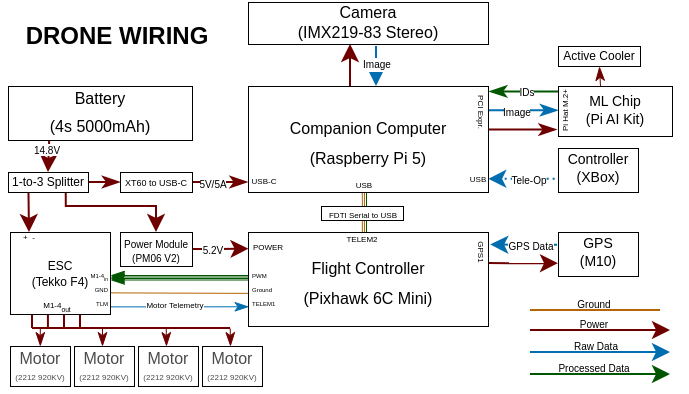 <mxfile version="26.2.14">
  <diagram name="Page-1" id="ytG4AgFj-T4alwaOmcg6">
    <mxGraphModel dx="396" dy="224" grid="1" gridSize="10" guides="1" tooltips="1" connect="1" arrows="1" fold="1" page="1" pageScale="1" pageWidth="850" pageHeight="1100" math="0" shadow="0">
      <root>
        <mxCell id="0" />
        <mxCell id="1" parent="0" />
        <mxCell id="LkSzuJOrmETPH6H_C5o8-8" value="" style="endArrow=none;html=1;rounded=0;exitX=0.365;exitY=2.08;exitDx=0;exitDy=0;entryX=0.328;entryY=-0.003;entryDx=0;entryDy=0;entryPerimeter=0;fillColor=#fad7ac;strokeColor=#b46504;strokeWidth=0.5;exitPerimeter=0;" edge="1" parent="1">
          <mxGeometry width="50" height="50" relative="1" as="geometry">
            <mxPoint x="400.9" y="383.16" as="sourcePoint" />
            <mxPoint x="400.948" y="389.979" as="targetPoint" />
          </mxGeometry>
        </mxCell>
        <mxCell id="LkSzuJOrmETPH6H_C5o8-10" value="" style="endArrow=none;html=1;rounded=0;exitX=0.365;exitY=2.08;exitDx=0;exitDy=0;entryX=0.328;entryY=-0.003;entryDx=0;entryDy=0;entryPerimeter=0;fillColor=#fad7ac;strokeColor=light-dark(#b46504, #0491b4);strokeWidth=0.5;exitPerimeter=0;" edge="1" parent="1">
          <mxGeometry width="50" height="50" relative="1" as="geometry">
            <mxPoint x="401.98" y="383" as="sourcePoint" />
            <mxPoint x="401.98" y="390" as="targetPoint" />
          </mxGeometry>
        </mxCell>
        <mxCell id="LkSzuJOrmETPH6H_C5o8-11" value="" style="endArrow=none;html=1;rounded=0;exitX=0.365;exitY=2.08;exitDx=0;exitDy=0;entryX=0.328;entryY=-0.003;entryDx=0;entryDy=0;entryPerimeter=0;fillColor=#008a00;strokeColor=#005700;strokeWidth=0.5;exitPerimeter=0;" edge="1" parent="1">
          <mxGeometry width="50" height="50" relative="1" as="geometry">
            <mxPoint x="403" y="383" as="sourcePoint" />
            <mxPoint x="403" y="390" as="targetPoint" />
          </mxGeometry>
        </mxCell>
        <mxCell id="LkSzuJOrmETPH6H_C5o8-12" value="" style="endArrow=none;html=1;rounded=0;exitX=0.365;exitY=2.08;exitDx=0;exitDy=0;entryX=0.328;entryY=-0.003;entryDx=0;entryDy=0;entryPerimeter=0;fillColor=#fad7ac;strokeColor=#b46504;strokeWidth=0.5;exitPerimeter=0;" edge="1" parent="1">
          <mxGeometry width="50" height="50" relative="1" as="geometry">
            <mxPoint x="400.9" y="397.16" as="sourcePoint" />
            <mxPoint x="400.948" y="403.979" as="targetPoint" />
          </mxGeometry>
        </mxCell>
        <mxCell id="LkSzuJOrmETPH6H_C5o8-13" value="" style="endArrow=none;html=1;rounded=0;exitX=0.365;exitY=2.08;exitDx=0;exitDy=0;entryX=0.328;entryY=-0.003;entryDx=0;entryDy=0;entryPerimeter=0;fillColor=#fad7ac;strokeColor=light-dark(#b46504, #0491b4);strokeWidth=0.5;exitPerimeter=0;" edge="1" parent="1">
          <mxGeometry width="50" height="50" relative="1" as="geometry">
            <mxPoint x="401.98" y="397" as="sourcePoint" />
            <mxPoint x="401.98" y="404" as="targetPoint" />
          </mxGeometry>
        </mxCell>
        <mxCell id="LkSzuJOrmETPH6H_C5o8-14" value="" style="endArrow=none;html=1;rounded=0;exitX=0.365;exitY=2.08;exitDx=0;exitDy=0;entryX=0.328;entryY=-0.003;entryDx=0;entryDy=0;entryPerimeter=0;fillColor=#008a00;strokeColor=#005700;strokeWidth=0.5;exitPerimeter=0;" edge="1" parent="1">
          <mxGeometry width="50" height="50" relative="1" as="geometry">
            <mxPoint x="403" y="397" as="sourcePoint" />
            <mxPoint x="403" y="404" as="targetPoint" />
          </mxGeometry>
        </mxCell>
        <mxCell id="LkSzuJOrmETPH6H_C5o8-1" style="edgeStyle=orthogonalEdgeStyle;rounded=0;orthogonalLoop=1;jettySize=auto;html=1;fillColor=#a20025;strokeColor=light-dark(#6F0000, #ff0000);entryX=0.5;entryY=1;entryDx=0;entryDy=0;endArrow=classicThin;endFill=1;strokeWidth=0.5;" edge="1" parent="1" target="BWbdEm4UrA8oamrmkrrZ-41">
          <mxGeometry relative="1" as="geometry">
            <mxPoint x="520" y="330" as="sourcePoint" />
            <mxPoint x="508" y="362" as="targetPoint" />
            <Array as="points" />
          </mxGeometry>
        </mxCell>
        <mxCell id="bMvYO2MA1TzW89IXiLI0-2" value="" style="endArrow=none;html=1;rounded=0;entryX=0.185;entryY=0.999;entryDx=0;entryDy=0;entryPerimeter=0;exitX=0.275;exitY=1.065;exitDx=0;exitDy=0;exitPerimeter=0;fillColor=#fad7ac;strokeColor=#b46504;" parent="1" edge="1" source="JxfRfJocXZYldZ37d1hh-66">
          <mxGeometry width="50" height="50" relative="1" as="geometry">
            <mxPoint x="388.32" y="402.906" as="sourcePoint" />
            <mxPoint x="388.32" y="382.947" as="targetPoint" />
          </mxGeometry>
        </mxCell>
        <mxCell id="BWbdEm4UrA8oamrmkrrZ-38" value="" style="endArrow=classicThin;html=1;rounded=0;endFill=1;strokeWidth=0.5;fillColor=#008a00;strokeColor=#005700;entryX=1.002;entryY=0.56;entryDx=0;entryDy=0;entryPerimeter=0;exitX=0.639;exitY=0.241;exitDx=0;exitDy=0;exitPerimeter=0;" parent="1" edge="1">
          <mxGeometry width="50" height="50" relative="1" as="geometry">
            <mxPoint x="344" y="426.75" as="sourcePoint" />
            <mxPoint x="275" y="426.75" as="targetPoint" />
          </mxGeometry>
        </mxCell>
        <mxCell id="BWbdEm4UrA8oamrmkrrZ-39" value="" style="endArrow=classicThin;html=1;rounded=0;endFill=1;strokeWidth=0.5;fillColor=#008a00;strokeColor=#005700;entryX=1.002;entryY=0.56;entryDx=0;entryDy=0;entryPerimeter=0;exitX=0.639;exitY=0.241;exitDx=0;exitDy=0;exitPerimeter=0;" parent="1" edge="1">
          <mxGeometry width="50" height="50" relative="1" as="geometry">
            <mxPoint x="344" y="425.25" as="sourcePoint" />
            <mxPoint x="275" y="425.25" as="targetPoint" />
          </mxGeometry>
        </mxCell>
        <mxCell id="BWbdEm4UrA8oamrmkrrZ-40" value="" style="endArrow=classicThin;html=1;rounded=0;endFill=1;strokeWidth=0.5;fillColor=#008a00;strokeColor=#005700;entryX=1.002;entryY=0.56;entryDx=0;entryDy=0;entryPerimeter=0;exitX=0.639;exitY=0.241;exitDx=0;exitDy=0;exitPerimeter=0;" parent="1" edge="1">
          <mxGeometry width="50" height="50" relative="1" as="geometry">
            <mxPoint x="344" y="426" as="sourcePoint" />
            <mxPoint x="275" y="426" as="targetPoint" />
          </mxGeometry>
        </mxCell>
        <mxCell id="BWbdEm4UrA8oamrmkrrZ-33" style="edgeStyle=orthogonalEdgeStyle;rounded=0;orthogonalLoop=1;jettySize=auto;html=1;exitX=0.981;exitY=0.799;exitDx=0;exitDy=0;entryX=0.002;entryY=0.79;entryDx=0;entryDy=0;entryPerimeter=0;endArrow=classicThin;endFill=1;strokeWidth=0.5;fillColor=#1ba1e2;strokeColor=#006EAF;fontSize=5;exitPerimeter=0;" parent="1" source="BWbdEm4UrA8oamrmkrrZ-36" target="oa4Kjj4fSGmlapfvCtzm-1" edge="1">
          <mxGeometry relative="1" as="geometry">
            <mxPoint x="275.65" y="439.941" as="sourcePoint" />
            <mxPoint x="314.54" y="448.213" as="targetPoint" />
          </mxGeometry>
        </mxCell>
        <mxCell id="BWbdEm4UrA8oamrmkrrZ-35" value="Motor Telemetry" style="edgeLabel;html=1;align=center;verticalAlign=middle;resizable=0;points=[];fontSize=4;" parent="BWbdEm4UrA8oamrmkrrZ-33" vertex="1" connectable="0">
          <mxGeometry x="0.066" y="1" relative="1" as="geometry">
            <mxPoint x="-5" y="1" as="offset" />
          </mxGeometry>
        </mxCell>
        <mxCell id="BWbdEm4UrA8oamrmkrrZ-17" value="" style="endArrow=classicThin;html=1;rounded=0;fillColor=#a20025;strokeColor=light-dark(#6F0000, #ff0000);endFill=1;strokeWidth=0.5;fontStyle=0" parent="1" edge="1">
          <mxGeometry width="50" height="50" relative="1" as="geometry">
            <mxPoint x="239.9" y="451" as="sourcePoint" />
            <mxPoint x="239.9" y="460" as="targetPoint" />
          </mxGeometry>
        </mxCell>
        <mxCell id="BWbdEm4UrA8oamrmkrrZ-14" value="" style="endArrow=classicThin;html=1;rounded=0;endFill=1;strokeWidth=0.5;fillColor=#008a00;strokeColor=#005700;entryX=1.002;entryY=0.56;entryDx=0;entryDy=0;entryPerimeter=0;exitX=0.639;exitY=0.241;exitDx=0;exitDy=0;exitPerimeter=0;" parent="1" edge="1">
          <mxGeometry width="50" height="50" relative="1" as="geometry">
            <mxPoint x="344" y="424.5" as="sourcePoint" />
            <mxPoint x="275" y="424.5" as="targetPoint" />
          </mxGeometry>
        </mxCell>
        <mxCell id="JxfRfJocXZYldZ37d1hh-59" style="edgeStyle=orthogonalEdgeStyle;rounded=0;orthogonalLoop=1;jettySize=auto;html=1;exitX=0.643;exitY=1.045;exitDx=0;exitDy=0;entryX=0.5;entryY=0;entryDx=0;entryDy=0;fillColor=#a20025;strokeColor=light-dark(#6F0000, #ff0000);exitPerimeter=0;" parent="1" target="K37k-eg5Op9D9jUx-g8K-3" edge="1">
          <mxGeometry relative="1" as="geometry">
            <mxPoint x="252.87" y="383.45" as="sourcePoint" />
            <mxPoint x="301.15" y="403" as="targetPoint" />
            <Array as="points">
              <mxPoint x="253" y="390" />
              <mxPoint x="298" y="390" />
            </Array>
          </mxGeometry>
        </mxCell>
        <mxCell id="JxfRfJocXZYldZ37d1hh-21" style="edgeStyle=orthogonalEdgeStyle;rounded=0;orthogonalLoop=1;jettySize=auto;html=1;fillColor=#a20025;strokeColor=light-dark(#6F0000, #ff0000);exitX=1;exitY=0.5;exitDx=0;exitDy=0;entryX=0.878;entryY=0.284;entryDx=0;entryDy=0;entryPerimeter=0;fontSize=11;" parent="1" source="K37k-eg5Op9D9jUx-g8K-3" edge="1">
          <mxGeometry relative="1" as="geometry">
            <mxPoint x="305" y="410.5" as="sourcePoint" />
            <mxPoint x="344.272" y="411.32" as="targetPoint" />
            <Array as="points">
              <mxPoint x="330" y="412" />
            </Array>
          </mxGeometry>
        </mxCell>
        <mxCell id="BWbdEm4UrA8oamrmkrrZ-9" value="&lt;font style=&quot;font-size: 5px;&quot;&gt;5.2V&lt;/font&gt;" style="edgeLabel;html=1;align=center;verticalAlign=middle;resizable=0;points=[];" parent="JxfRfJocXZYldZ37d1hh-21" vertex="1" connectable="0">
          <mxGeometry x="-0.215" relative="1" as="geometry">
            <mxPoint x="-1" y="-2" as="offset" />
          </mxGeometry>
        </mxCell>
        <mxCell id="JxfRfJocXZYldZ37d1hh-27" style="edgeStyle=orthogonalEdgeStyle;rounded=0;orthogonalLoop=1;jettySize=auto;html=1;exitX=1;exitY=0.5;exitDx=0;exitDy=0;entryX=-0.002;entryY=0.711;entryDx=0;entryDy=0;entryPerimeter=0;strokeWidth=1;endArrow=classicThin;endFill=1;fillColor=#a20025;strokeColor=light-dark(#6F0000, #ff0000);" parent="1" source="JxfRfJocXZYldZ37d1hh-25" edge="1">
          <mxGeometry relative="1" as="geometry">
            <mxPoint x="343.76" y="378.66" as="targetPoint" />
          </mxGeometry>
        </mxCell>
        <mxCell id="BWbdEm4UrA8oamrmkrrZ-10" value="5V/5A" style="edgeLabel;html=1;align=center;verticalAlign=middle;resizable=0;points=[];fontSize=5;" parent="JxfRfJocXZYldZ37d1hh-27" vertex="1" connectable="0">
          <mxGeometry x="-0.288" relative="1" as="geometry">
            <mxPoint as="offset" />
          </mxGeometry>
        </mxCell>
        <mxCell id="JxfRfJocXZYldZ37d1hh-9" value="" style="endArrow=classic;html=1;rounded=0;fillColor=#a20025;strokeColor=light-dark(#6F0000, #ff0000);exitX=0.181;exitY=1.01;exitDx=0;exitDy=0;entryX=0.25;entryY=0;entryDx=0;entryDy=0;exitPerimeter=0;" parent="1" edge="1">
          <mxGeometry width="50" height="50" relative="1" as="geometry">
            <mxPoint x="234.24" y="383.1" as="sourcePoint" />
            <mxPoint x="234.5" y="403" as="targetPoint" />
          </mxGeometry>
        </mxCell>
        <mxCell id="K37k-eg5Op9D9jUx-g8K-90" style="edgeStyle=orthogonalEdgeStyle;rounded=0;orthogonalLoop=1;jettySize=auto;html=1;exitX=1.003;exitY=0.352;exitDx=0;exitDy=0;fillColor=#1ba1e2;strokeColor=#006EAF;entryX=0;entryY=0.5;entryDx=0;entryDy=0;exitPerimeter=0;endArrow=classicThin;endFill=1;" parent="1" target="K37k-eg5Op9D9jUx-g8K-18" edge="1">
          <mxGeometry relative="1" as="geometry">
            <mxPoint x="464.36" y="342.12" as="sourcePoint" />
            <mxPoint x="482.65" y="342.04" as="targetPoint" />
          </mxGeometry>
        </mxCell>
        <mxCell id="JxfRfJocXZYldZ37d1hh-68" value="Image" style="edgeLabel;html=1;align=center;verticalAlign=middle;resizable=0;points=[];fontSize=5;" parent="K37k-eg5Op9D9jUx-g8K-90" vertex="1" connectable="0">
          <mxGeometry x="0.16" relative="1" as="geometry">
            <mxPoint x="-7" as="offset" />
          </mxGeometry>
        </mxCell>
        <mxCell id="K37k-eg5Op9D9jUx-g8K-118" value="" style="endArrow=classic;html=1;rounded=0;entryX=1.001;entryY=0.824;entryDx=0;entryDy=0;entryPerimeter=0;exitX=-0.046;exitY=0.077;exitDx=0;exitDy=0;exitPerimeter=0;fillColor=#1ba1e2;strokeColor=#006EAF;dashed=1;dashPattern=1 2;" parent="1" edge="1">
          <mxGeometry width="50" height="50" relative="1" as="geometry">
            <mxPoint x="512.332" y="376.31" as="sourcePoint" />
            <mxPoint x="464.12" y="376.44" as="targetPoint" />
          </mxGeometry>
        </mxCell>
        <mxCell id="JxfRfJocXZYldZ37d1hh-48" value="&lt;font&gt;Tele-Op&lt;/font&gt;" style="edgeLabel;html=1;align=center;verticalAlign=middle;resizable=0;points=[];fontSize=5;" parent="K37k-eg5Op9D9jUx-g8K-118" vertex="1" connectable="0">
          <mxGeometry x="-0.341" y="1" relative="1" as="geometry">
            <mxPoint x="-13" y="-2" as="offset" />
          </mxGeometry>
        </mxCell>
        <mxCell id="K37k-eg5Op9D9jUx-g8K-78" value="" style="endArrow=none;html=1;rounded=0;fillColor=#a20025;strokeColor=light-dark(#6F0000, #ff0000);" parent="1" edge="1">
          <mxGeometry width="50" height="50" relative="1" as="geometry">
            <mxPoint x="236" y="451" as="sourcePoint" />
            <mxPoint x="236" y="444" as="targetPoint" />
          </mxGeometry>
        </mxCell>
        <mxCell id="K37k-eg5Op9D9jUx-g8K-79" value="" style="endArrow=none;html=1;rounded=0;fillColor=#a20025;strokeColor=light-dark(#6F0000, #ff0000);" parent="1" edge="1">
          <mxGeometry width="50" height="50" relative="1" as="geometry">
            <mxPoint x="243.96" y="451" as="sourcePoint" />
            <mxPoint x="243.96" y="441" as="targetPoint" />
          </mxGeometry>
        </mxCell>
        <mxCell id="K37k-eg5Op9D9jUx-g8K-80" value="" style="endArrow=none;html=1;rounded=0;fillColor=#a20025;strokeColor=light-dark(#6F0000, #ff0000);" parent="1" edge="1">
          <mxGeometry width="50" height="50" relative="1" as="geometry">
            <mxPoint x="252" y="451" as="sourcePoint" />
            <mxPoint x="252" y="441" as="targetPoint" />
          </mxGeometry>
        </mxCell>
        <mxCell id="K37k-eg5Op9D9jUx-g8K-81" value="" style="endArrow=none;html=1;rounded=0;fillColor=#a20025;strokeColor=light-dark(#6F0000, #ff0000);" parent="1" edge="1">
          <mxGeometry width="50" height="50" relative="1" as="geometry">
            <mxPoint x="260" y="451" as="sourcePoint" />
            <mxPoint x="260" y="441" as="targetPoint" />
          </mxGeometry>
        </mxCell>
        <mxCell id="K37k-eg5Op9D9jUx-g8K-35" style="edgeStyle=orthogonalEdgeStyle;rounded=0;orthogonalLoop=1;jettySize=auto;html=1;exitX=0.646;exitY=-1.329;exitDx=0;exitDy=0;fillColor=#a20025;strokeColor=light-dark(#6F0000, #ff0000);entryX=-0.012;entryY=0.871;entryDx=0;entryDy=0;entryPerimeter=0;exitPerimeter=0;endArrow=classicThin;endFill=1;" parent="1" source="JxfRfJocXZYldZ37d1hh-44" target="K37k-eg5Op9D9jUx-g8K-18" edge="1">
          <mxGeometry relative="1" as="geometry">
            <mxPoint x="464" y="347" as="sourcePoint" />
            <mxPoint x="483" y="352.016" as="targetPoint" />
            <Array as="points" />
          </mxGeometry>
        </mxCell>
        <mxCell id="K37k-eg5Op9D9jUx-g8K-37" value="" style="edgeStyle=orthogonalEdgeStyle;rounded=0;orthogonalLoop=1;jettySize=auto;html=1;exitX=0.25;exitY=0;exitDx=0;exitDy=0;entryX=0.25;entryY=1;entryDx=0;entryDy=0;fillColor=#a20025;strokeColor=light-dark(#6F0000, #ff0000);fontSize=6;" parent="1" edge="1">
          <mxGeometry relative="1" as="geometry">
            <mxPoint x="395.0" y="330" as="sourcePoint" />
            <mxPoint x="395.0" y="309" as="targetPoint" />
          </mxGeometry>
        </mxCell>
        <mxCell id="ktWFp_nz54c4ryIKUOW7-1" value="&lt;div&gt;&lt;font style=&quot;font-size: 8px;&quot;&gt;Companion Computer&lt;/font&gt;&lt;/div&gt;&lt;font style=&quot;font-size: 8px;&quot;&gt;(Raspberry Pi 5)&lt;/font&gt;" style="rounded=0;whiteSpace=wrap;html=1;strokeWidth=0.5;" parent="1" vertex="1">
          <mxGeometry x="344" y="330" width="120" height="53" as="geometry" />
        </mxCell>
        <mxCell id="K37k-eg5Op9D9jUx-g8K-41" style="edgeStyle=orthogonalEdgeStyle;rounded=0;orthogonalLoop=1;jettySize=auto;html=1;fillColor=#a20025;strokeColor=light-dark(#6F0000, #ff0000);entryX=0;entryY=0.75;entryDx=0;entryDy=0;exitX=0.576;exitY=0.226;exitDx=0;exitDy=0;exitPerimeter=0;" parent="1" edge="1">
          <mxGeometry relative="1" as="geometry">
            <Array as="points" />
            <mxPoint x="464.192" y="418.56" as="sourcePoint" />
            <mxPoint x="499" y="419.5" as="targetPoint" />
          </mxGeometry>
        </mxCell>
        <mxCell id="oa4Kjj4fSGmlapfvCtzm-1" value="&lt;font style=&quot;font-size: 8px;&quot;&gt;Flight Controller&lt;/font&gt;&lt;div&gt;&lt;font style=&quot;font-size: 8px;&quot;&gt;(Pixhawk 6C Mini)&lt;/font&gt;&lt;/div&gt;" style="rounded=0;whiteSpace=wrap;html=1;strokeWidth=0.5;" parent="1" vertex="1">
          <mxGeometry x="344" y="403" width="120" height="47" as="geometry" />
        </mxCell>
        <mxCell id="JxfRfJocXZYldZ37d1hh-23" style="edgeStyle=orthogonalEdgeStyle;rounded=0;orthogonalLoop=1;jettySize=auto;html=1;exitX=0.122;exitY=1.022;exitDx=0;exitDy=0;entryX=0.5;entryY=0;entryDx=0;entryDy=0;fillColor=#a20025;strokeColor=light-dark(#6F0000, #ff0000);exitPerimeter=0;" parent="1" target="JxfRfJocXZYldZ37d1hh-22" edge="1">
          <mxGeometry relative="1" as="geometry">
            <mxPoint x="244.834" y="350.594" as="sourcePoint" />
            <mxPoint x="244.84" y="373.99" as="targetPoint" />
          </mxGeometry>
        </mxCell>
        <mxCell id="BWbdEm4UrA8oamrmkrrZ-11" value="14.8V" style="edgeLabel;html=1;align=center;verticalAlign=middle;resizable=0;points=[];fontSize=5;" parent="JxfRfJocXZYldZ37d1hh-23" vertex="1" connectable="0">
          <mxGeometry x="0.097" y="1" relative="1" as="geometry">
            <mxPoint x="-2" y="-2" as="offset" />
          </mxGeometry>
        </mxCell>
        <mxCell id="K37k-eg5Op9D9jUx-g8K-2" value="&lt;font style=&quot;font-size: 8px;&quot;&gt;Battery&lt;/font&gt;&lt;div&gt;&lt;font style=&quot;font-size: 8px;&quot;&gt;(4s 5000mAh)&lt;/font&gt;&lt;/div&gt;" style="rounded=0;whiteSpace=wrap;html=1;spacing=-7;verticalAlign=top;strokeWidth=0.5;" parent="1" vertex="1">
          <mxGeometry x="224" y="330" width="92" height="27" as="geometry" />
        </mxCell>
        <mxCell id="K37k-eg5Op9D9jUx-g8K-3" value="&lt;div style=&quot;line-height: 60%;&quot;&gt;&lt;font style=&quot;line-height: 60%; font-size: 5px;&quot;&gt;Power Module&lt;/font&gt;&lt;div&gt;&lt;span style=&quot;background-color: transparent; color: light-dark(rgb(0, 0, 0), rgb(255, 255, 255)); line-height: 60%;&quot;&gt;&lt;font style=&quot;font-size: 5px;&quot;&gt;(PM06 V2)&lt;/font&gt;&lt;/span&gt;&lt;/div&gt;&lt;/div&gt;" style="rounded=0;whiteSpace=wrap;html=1;verticalAlign=bottom;spacing=0;strokeWidth=0.5;" parent="1" vertex="1">
          <mxGeometry x="280" y="403" width="36" height="17" as="geometry" />
        </mxCell>
        <mxCell id="K37k-eg5Op9D9jUx-g8K-11" value="&lt;div style=&quot;line-height: 70%;&quot;&gt;&lt;font style=&quot;line-height: 70%; font-size: 8px;&quot;&gt;Motor&lt;/font&gt;&lt;div&gt;&lt;font style=&quot;line-height: 70%; font-size: 4px;&quot;&gt;(2212 920KV)&lt;/font&gt;&lt;/div&gt;&lt;/div&gt;" style="rounded=0;whiteSpace=wrap;html=1;textOpacity=70;verticalAlign=bottom;strokeWidth=0.5;" parent="1" vertex="1">
          <mxGeometry x="225" y="460" width="30" height="20" as="geometry" />
        </mxCell>
        <mxCell id="K37k-eg5Op9D9jUx-g8K-34" style="edgeStyle=orthogonalEdgeStyle;rounded=0;orthogonalLoop=1;jettySize=auto;html=1;fillColor=#008a00;strokeColor=#005700;exitX=0;exitY=0.109;exitDx=0;exitDy=0;exitPerimeter=0;entryX=1.005;entryY=0.059;entryDx=0;entryDy=0;entryPerimeter=0;endArrow=classicThin;endFill=1;" parent="1" source="K37k-eg5Op9D9jUx-g8K-18" target="ktWFp_nz54c4ryIKUOW7-1" edge="1">
          <mxGeometry relative="1" as="geometry">
            <mxPoint x="500" y="334" as="sourcePoint" />
            <mxPoint x="470" y="333" as="targetPoint" />
            <Array as="points" />
          </mxGeometry>
        </mxCell>
        <mxCell id="BWbdEm4UrA8oamrmkrrZ-3" value="IDs" style="edgeLabel;html=1;align=center;verticalAlign=middle;resizable=0;points=[];fontSize=5;" parent="K37k-eg5Op9D9jUx-g8K-34" vertex="1" connectable="0">
          <mxGeometry x="-0.075" y="-1" relative="1" as="geometry">
            <mxPoint as="offset" />
          </mxGeometry>
        </mxCell>
        <mxCell id="K37k-eg5Op9D9jUx-g8K-18" value="&lt;font&gt;ML Chip&lt;/font&gt;&lt;div&gt;&lt;font&gt;(Pi AI Kit)&lt;/font&gt;&lt;/div&gt;" style="rounded=0;whiteSpace=wrap;html=1;fontSize=7;verticalAlign=bottom;spacing=4;strokeWidth=0.5;" parent="1" vertex="1">
          <mxGeometry x="499" y="330" width="57" height="25" as="geometry" />
        </mxCell>
        <mxCell id="K37k-eg5Op9D9jUx-g8K-38" value="&lt;font style=&quot;line-height: 80%; font-size: 5px;&quot;&gt;Image&lt;/font&gt;" style="edgeStyle=orthogonalEdgeStyle;rounded=0;orthogonalLoop=1;jettySize=auto;html=1;entryX=0.75;entryY=0;entryDx=0;entryDy=0;fillColor=#1ba1e2;strokeColor=#006EAF;fontSize=6;" parent="1" edge="1">
          <mxGeometry x="-0.083" relative="1" as="geometry">
            <mxPoint x="408" y="310" as="sourcePoint" />
            <mxPoint x="408" y="330" as="targetPoint" />
            <mxPoint as="offset" />
          </mxGeometry>
        </mxCell>
        <mxCell id="K37k-eg5Op9D9jUx-g8K-19" value="&lt;font&gt;Camera&lt;/font&gt;&lt;div&gt;&lt;font&gt;(IMX219-83 Stereo)&lt;/font&gt;&lt;/div&gt;" style="rounded=0;whiteSpace=wrap;html=1;verticalAlign=top;spacing=-4;fontSize=8;strokeWidth=0.5;" parent="1" vertex="1">
          <mxGeometry x="344" y="288" width="120" height="21" as="geometry" />
        </mxCell>
        <mxCell id="K37k-eg5Op9D9jUx-g8K-40" style="edgeStyle=orthogonalEdgeStyle;rounded=0;orthogonalLoop=1;jettySize=auto;html=1;exitX=-0.011;exitY=0.199;exitDx=0;exitDy=0;fillColor=#1ba1e2;strokeColor=#006EAF;entryX=0.354;entryY=0.109;entryDx=0;entryDy=0;entryPerimeter=0;exitPerimeter=0;" parent="1" edge="1">
          <mxGeometry relative="1" as="geometry">
            <mxPoint x="465.128" y="409.24" as="targetPoint" />
            <Array as="points">
              <mxPoint x="484" y="409" />
            </Array>
            <mxPoint x="498.56" y="409.378" as="sourcePoint" />
          </mxGeometry>
        </mxCell>
        <mxCell id="JxfRfJocXZYldZ37d1hh-54" value="&lt;font&gt;GPS Data&lt;/font&gt;" style="edgeLabel;html=1;align=center;verticalAlign=middle;resizable=0;points=[];fontSize=5;" parent="K37k-eg5Op9D9jUx-g8K-40" vertex="1" connectable="0">
          <mxGeometry x="-0.053" y="1" relative="1" as="geometry">
            <mxPoint x="2" y="-2" as="offset" />
          </mxGeometry>
        </mxCell>
        <mxCell id="K37k-eg5Op9D9jUx-g8K-20" value="&lt;font&gt;GPS&lt;/font&gt;&lt;div&gt;&lt;font&gt;(M10)&lt;/font&gt;&lt;/div&gt;" style="rounded=0;whiteSpace=wrap;html=1;fontSize=7;verticalAlign=bottom;spacing=3;strokeWidth=0.5;" parent="1" vertex="1">
          <mxGeometry x="499" y="403" width="40" height="22" as="geometry" />
        </mxCell>
        <mxCell id="K37k-eg5Op9D9jUx-g8K-85" value="" style="endArrow=classicThin;html=1;rounded=0;fillColor=#a20025;strokeColor=light-dark(#6F0000, #ff0000);endFill=1;strokeWidth=0.5;" parent="1" edge="1">
          <mxGeometry width="50" height="50" relative="1" as="geometry">
            <mxPoint x="271" y="451" as="sourcePoint" />
            <mxPoint x="271" y="460" as="targetPoint" />
          </mxGeometry>
        </mxCell>
        <mxCell id="K37k-eg5Op9D9jUx-g8K-86" value="" style="endArrow=classicThin;html=1;rounded=0;fillColor=#a20025;strokeColor=light-dark(#6F0000, #ff0000);endFill=1;strokeWidth=0.5;" parent="1" edge="1">
          <mxGeometry width="50" height="50" relative="1" as="geometry">
            <mxPoint x="302.87" y="451" as="sourcePoint" />
            <mxPoint x="303" y="460" as="targetPoint" />
          </mxGeometry>
        </mxCell>
        <mxCell id="K37k-eg5Op9D9jUx-g8K-93" value="" style="endArrow=classic;html=1;rounded=0;fillColor=#a20025;strokeColor=light-dark(#6F0000,#FF0000);fontSize=5;" parent="1" edge="1">
          <mxGeometry width="50" height="50" relative="1" as="geometry">
            <mxPoint x="485" y="452" as="sourcePoint" />
            <mxPoint x="555" y="452" as="targetPoint" />
          </mxGeometry>
        </mxCell>
        <mxCell id="K37k-eg5Op9D9jUx-g8K-94" value="" style="endArrow=classic;html=1;rounded=0;fillColor=#1ba1e2;strokeColor=#006EAF;fontSize=5;" parent="1" edge="1">
          <mxGeometry width="50" height="50" relative="1" as="geometry">
            <mxPoint x="485" y="463" as="sourcePoint" />
            <mxPoint x="555" y="463" as="targetPoint" />
          </mxGeometry>
        </mxCell>
        <mxCell id="K37k-eg5Op9D9jUx-g8K-95" value="" style="endArrow=classic;html=1;rounded=0;fillColor=#008a00;strokeColor=#005700;fontSize=5;" parent="1" edge="1">
          <mxGeometry width="50" height="50" relative="1" as="geometry">
            <mxPoint x="485" y="474" as="sourcePoint" />
            <mxPoint x="555" y="474" as="targetPoint" />
          </mxGeometry>
        </mxCell>
        <mxCell id="K37k-eg5Op9D9jUx-g8K-96" value="&lt;font&gt;Power&lt;/font&gt;" style="text;html=1;align=center;verticalAlign=middle;whiteSpace=wrap;rounded=0;fontSize=5;" parent="1" vertex="1">
          <mxGeometry x="487" y="444" width="60" height="8" as="geometry" />
        </mxCell>
        <mxCell id="K37k-eg5Op9D9jUx-g8K-97" value="&lt;font&gt;Raw Data&lt;/font&gt;" style="text;html=1;align=center;verticalAlign=middle;whiteSpace=wrap;rounded=0;fontSize=5;" parent="1" vertex="1">
          <mxGeometry x="488" y="455" width="60" height="7" as="geometry" />
        </mxCell>
        <mxCell id="K37k-eg5Op9D9jUx-g8K-98" value="&lt;font&gt;Processed Data&lt;/font&gt;" style="text;html=1;align=center;verticalAlign=middle;whiteSpace=wrap;rounded=0;fontSize=5;" parent="1" vertex="1">
          <mxGeometry x="487" y="466" width="60" height="7" as="geometry" />
        </mxCell>
        <mxCell id="K37k-eg5Op9D9jUx-g8K-117" value="&lt;font&gt;Controller&lt;/font&gt;&lt;div&gt;&lt;font&gt;(XBox)&lt;/font&gt;&lt;/div&gt;" style="rounded=0;whiteSpace=wrap;html=1;fontSize=7;spacing=3;verticalAlign=bottom;strokeWidth=0.5;" parent="1" vertex="1">
          <mxGeometry x="499" y="361" width="40" height="22" as="geometry" />
        </mxCell>
        <mxCell id="JxfRfJocXZYldZ37d1hh-7" value="&lt;font&gt;ESC&lt;/font&gt;&lt;div&gt;&lt;font&gt;(Tekko F4)&lt;/font&gt;&lt;/div&gt;" style="rounded=0;whiteSpace=wrap;html=1;verticalAlign=middle;fontSize=6;strokeWidth=0.5;" parent="1" vertex="1">
          <mxGeometry x="225" y="403" width="50" height="41" as="geometry" />
        </mxCell>
        <mxCell id="JxfRfJocXZYldZ37d1hh-11" value="" style="endArrow=none;html=1;rounded=0;fillColor=#a20025;strokeColor=light-dark(#6F0000, #ff0000);" parent="1" edge="1">
          <mxGeometry width="50" height="50" relative="1" as="geometry">
            <mxPoint x="236" y="451" as="sourcePoint" />
            <mxPoint x="335" y="451" as="targetPoint" />
          </mxGeometry>
        </mxCell>
        <mxCell id="JxfRfJocXZYldZ37d1hh-26" style="edgeStyle=orthogonalEdgeStyle;rounded=0;orthogonalLoop=1;jettySize=auto;html=1;exitX=1;exitY=0.5;exitDx=0;exitDy=0;entryX=0;entryY=0.5;entryDx=0;entryDy=0;strokeWidth=1;endArrow=classicThin;endFill=1;fillColor=#a20025;strokeColor=light-dark(#6F0000, #ff0000);" parent="1" source="JxfRfJocXZYldZ37d1hh-22" target="JxfRfJocXZYldZ37d1hh-25" edge="1">
          <mxGeometry relative="1" as="geometry">
            <mxPoint x="263.99" y="364.38" as="sourcePoint" />
            <mxPoint x="280.99" y="363.005" as="targetPoint" />
            <Array as="points">
              <mxPoint x="263" y="378" />
              <mxPoint x="263" y="378" />
            </Array>
          </mxGeometry>
        </mxCell>
        <mxCell id="JxfRfJocXZYldZ37d1hh-22" value="1-to-3 Splitter" style="rounded=0;whiteSpace=wrap;html=1;fontSize=6;strokeWidth=0.5;" parent="1" vertex="1">
          <mxGeometry x="224" y="373" width="40" height="10" as="geometry" />
        </mxCell>
        <mxCell id="JxfRfJocXZYldZ37d1hh-25" value="XT60 to USB-C" style="rounded=0;whiteSpace=wrap;html=1;fontSize=4.5;strokeWidth=0.5;" parent="1" vertex="1">
          <mxGeometry x="280" y="373" width="36" height="10" as="geometry" />
        </mxCell>
        <mxCell id="JxfRfJocXZYldZ37d1hh-37" value="&lt;div&gt;DRONE WIRING&lt;/div&gt;" style="text;html=1;align=center;verticalAlign=middle;resizable=0;points=[];autosize=1;strokeColor=none;fillColor=none;fontStyle=1;fontSize=12;fontColor=light-dark(#000000,#999900);" parent="1" vertex="1">
          <mxGeometry x="223" y="290" width="110" height="30" as="geometry" />
        </mxCell>
        <mxCell id="JxfRfJocXZYldZ37d1hh-44" value="&lt;font&gt;PCI Expr.&lt;/font&gt;" style="text;html=1;align=center;verticalAlign=middle;whiteSpace=wrap;rounded=0;rotation=90;fontColor=light-dark(#000000,#CC99FF);fontSize=4;" parent="1" vertex="1">
          <mxGeometry x="430" y="342" width="60" height="2" as="geometry" />
        </mxCell>
        <mxCell id="JxfRfJocXZYldZ37d1hh-46" value="&lt;font&gt;GPS1&lt;/font&gt;" style="text;html=1;align=center;verticalAlign=middle;whiteSpace=wrap;rounded=0;rotation=90;fontColor=light-dark(#000000,#CC99FF);fontSize=4;" parent="1" vertex="1">
          <mxGeometry x="430" y="409" width="60" height="8" as="geometry" />
        </mxCell>
        <mxCell id="JxfRfJocXZYldZ37d1hh-47" value="&lt;font&gt;USB&lt;/font&gt;&lt;div&gt;&lt;font&gt;&lt;br&gt;&lt;/font&gt;&lt;/div&gt;" style="text;html=1;align=center;verticalAlign=middle;whiteSpace=wrap;rounded=0;rotation=0;fontColor=light-dark(#000000,#CC99FF);fontSize=4;" parent="1" vertex="1">
          <mxGeometry x="454" y="375" width="10" height="8" as="geometry" />
        </mxCell>
        <mxCell id="JxfRfJocXZYldZ37d1hh-49" value="&lt;font&gt;PWM&lt;/font&gt;&lt;div&gt;&lt;font&gt;&lt;br&gt;&lt;/font&gt;&lt;/div&gt;&lt;div&gt;&lt;font&gt;Ground&lt;/font&gt;&lt;/div&gt;&lt;div&gt;&lt;br&gt;&lt;/div&gt;&lt;div&gt;TELEM1&lt;/div&gt;" style="text;html=1;align=left;verticalAlign=bottom;whiteSpace=wrap;rounded=0;rotation=0;fontColor=light-dark(#000000,#CC99FF);fontSize=3;spacing=1;" parent="1" vertex="1">
          <mxGeometry x="345" y="418" width="3.25" height="24.75" as="geometry" />
        </mxCell>
        <mxCell id="JxfRfJocXZYldZ37d1hh-55" value="&lt;div style=&quot;line-height: 70%;&quot;&gt;&lt;font style=&quot;line-height: 70%; font-size: 8px;&quot;&gt;Motor&lt;/font&gt;&lt;div&gt;&lt;font style=&quot;line-height: 70%; font-size: 4px;&quot;&gt;(2212 920KV)&lt;/font&gt;&lt;/div&gt;&lt;/div&gt;" style="rounded=0;whiteSpace=wrap;html=1;textOpacity=70;verticalAlign=bottom;strokeWidth=0.5;" parent="1" vertex="1">
          <mxGeometry x="257" y="460" width="30" height="20" as="geometry" />
        </mxCell>
        <mxCell id="JxfRfJocXZYldZ37d1hh-56" value="&lt;div style=&quot;line-height: 70%;&quot;&gt;&lt;font style=&quot;line-height: 70%; font-size: 8px;&quot;&gt;Motor&lt;/font&gt;&lt;div&gt;&lt;font style=&quot;line-height: 70%; font-size: 4px;&quot;&gt;(2212 920KV)&lt;/font&gt;&lt;/div&gt;&lt;/div&gt;" style="rounded=0;whiteSpace=wrap;html=1;textOpacity=70;verticalAlign=bottom;strokeWidth=0.5;" parent="1" vertex="1">
          <mxGeometry x="289" y="460" width="30" height="20" as="geometry" />
        </mxCell>
        <mxCell id="JxfRfJocXZYldZ37d1hh-57" value="" style="endArrow=classicThin;html=1;rounded=0;fillColor=#a20025;strokeColor=light-dark(#6F0000, #ff0000);endFill=1;strokeWidth=0.5;" parent="1" edge="1">
          <mxGeometry width="50" height="50" relative="1" as="geometry">
            <mxPoint x="334.87" y="451" as="sourcePoint" />
            <mxPoint x="335" y="460" as="targetPoint" />
          </mxGeometry>
        </mxCell>
        <mxCell id="JxfRfJocXZYldZ37d1hh-58" value="&lt;div style=&quot;line-height: 70%;&quot;&gt;&lt;font style=&quot;line-height: 70%; font-size: 8px;&quot;&gt;Motor&lt;/font&gt;&lt;div&gt;&lt;font style=&quot;line-height: 70%; font-size: 4px;&quot;&gt;(2212 920KV)&lt;/font&gt;&lt;/div&gt;&lt;/div&gt;" style="rounded=0;whiteSpace=wrap;html=1;textOpacity=70;verticalAlign=bottom;strokeWidth=0.5;" parent="1" vertex="1">
          <mxGeometry x="321" y="460" width="30" height="20" as="geometry" />
        </mxCell>
        <mxCell id="JxfRfJocXZYldZ37d1hh-66" value="USB" style="text;html=1;align=center;verticalAlign=middle;whiteSpace=wrap;rounded=0;fontSize=4;fontColor=light-dark(#000000,#CC99FF);" parent="1" vertex="1">
          <mxGeometry x="372" y="379" width="60" height="2" as="geometry" />
        </mxCell>
        <mxCell id="JxfRfJocXZYldZ37d1hh-67" value="TELEM2" style="text;html=1;align=center;verticalAlign=middle;whiteSpace=wrap;rounded=0;fontSize=4;fontColor=light-dark(#000000,#CC99FF);" parent="1" vertex="1">
          <mxGeometry x="371" y="404" width="60" height="6" as="geometry" />
        </mxCell>
        <mxCell id="BWbdEm4UrA8oamrmkrrZ-8" value="M1-4&lt;sub&gt;out&lt;/sub&gt;" style="text;html=1;align=center;verticalAlign=middle;whiteSpace=wrap;rounded=0;rotation=0;fontSize=4;fontColor=light-dark(#000000,#CC99FF);" parent="1" vertex="1">
          <mxGeometry x="234" y="433" width="29" height="14" as="geometry" />
        </mxCell>
        <mxCell id="BWbdEm4UrA8oamrmkrrZ-19" value="&lt;font&gt;POWER&lt;/font&gt;" style="text;html=1;align=center;verticalAlign=middle;whiteSpace=wrap;rounded=0;rotation=0;fontColor=light-dark(#000000,#CC99FF);fontSize=4;" parent="1" vertex="1">
          <mxGeometry x="340.5" y="406.5" width="26" height="9" as="geometry" />
        </mxCell>
        <mxCell id="BWbdEm4UrA8oamrmkrrZ-21" value="&lt;font&gt;USB-C&lt;/font&gt;" style="text;html=1;align=center;verticalAlign=middle;whiteSpace=wrap;rounded=0;rotation=0;fontColor=light-dark(#000000,#CC99FF);fontSize=4;" parent="1" vertex="1">
          <mxGeometry x="338.75" y="373" width="26" height="9" as="geometry" />
        </mxCell>
        <mxCell id="BWbdEm4UrA8oamrmkrrZ-22" value="&lt;font&gt;Pi Hat M.2+&lt;/font&gt;" style="text;html=1;align=center;verticalAlign=middle;whiteSpace=wrap;rounded=0;rotation=-90;fontColor=light-dark(#000000,#CC99FF);fontSize=4;" parent="1" vertex="1">
          <mxGeometry x="488" y="341" width="30" height="2" as="geometry" />
        </mxCell>
        <mxCell id="BWbdEm4UrA8oamrmkrrZ-24" value="+&amp;nbsp; -" style="text;html=1;align=center;verticalAlign=middle;whiteSpace=wrap;rounded=0;rotation=0;fontSize=4;fontColor=light-dark(#000000,#CC99FF);" parent="1" vertex="1">
          <mxGeometry x="220" y="398.5" width="29" height="14" as="geometry" />
        </mxCell>
        <mxCell id="BWbdEm4UrA8oamrmkrrZ-31" value="&lt;font&gt;Ground&lt;/font&gt;" style="text;html=1;align=center;verticalAlign=middle;whiteSpace=wrap;rounded=0;fontSize=5;" parent="1" vertex="1">
          <mxGeometry x="487" y="434" width="60" height="8" as="geometry" />
        </mxCell>
        <mxCell id="BWbdEm4UrA8oamrmkrrZ-36" value="&lt;div&gt;&lt;span style=&quot;font-size: 2.5px;&quot;&gt;&lt;br&gt;&lt;/span&gt;&lt;div&gt;&lt;div&gt;&lt;font&gt;GND&lt;/font&gt;&lt;/div&gt;&lt;div&gt;&lt;br&gt;&lt;/div&gt;&lt;div&gt;TLM&lt;/div&gt;&lt;/div&gt;&lt;/div&gt;" style="text;html=1;align=right;verticalAlign=bottom;whiteSpace=wrap;rounded=0;rotation=0;fontColor=light-dark(#000000,#CC99FF);fontSize=3;spacing=1;" parent="1" vertex="1">
          <mxGeometry x="260" y="430" width="15.25" height="12.75" as="geometry" />
        </mxCell>
        <mxCell id="BWbdEm4UrA8oamrmkrrZ-41" value="Active Cooler" style="rounded=0;whiteSpace=wrap;html=1;fontSize=6;strokeWidth=0.5;" parent="1" vertex="1">
          <mxGeometry x="499" y="310" width="41" height="10" as="geometry" />
        </mxCell>
        <mxCell id="bMvYO2MA1TzW89IXiLI0-1" value="" style="endArrow=none;html=1;rounded=0;exitX=1;exitY=0.25;exitDx=0;exitDy=0;entryX=-0.395;entryY=0.624;entryDx=0;entryDy=0;entryPerimeter=0;fillColor=#fad7ac;strokeColor=#b46504;strokeWidth=0.5;" parent="1" source="BWbdEm4UrA8oamrmkrrZ-36" target="JxfRfJocXZYldZ37d1hh-49" edge="1">
          <mxGeometry width="50" height="50" relative="1" as="geometry">
            <mxPoint x="280" y="450" as="sourcePoint" />
            <mxPoint x="330" y="400" as="targetPoint" />
          </mxGeometry>
        </mxCell>
        <mxCell id="bMvYO2MA1TzW89IXiLI0-3" value="" style="endArrow=none;html=1;rounded=0;fillColor=#fad7ac;strokeColor=#b46504;" parent="1" edge="1">
          <mxGeometry width="50" height="50" relative="1" as="geometry">
            <mxPoint x="550" y="442" as="sourcePoint" />
            <mxPoint x="485" y="442" as="targetPoint" />
          </mxGeometry>
        </mxCell>
        <mxCell id="zngC2QcLv9OjM4QIASly-4" value="&lt;span style=&quot;font-size: 2.5px;&quot;&gt;&lt;br&gt;&lt;/span&gt;&lt;div&gt;&lt;div&gt;M1-4&lt;sub&gt;in&lt;/sub&gt;&lt;/div&gt;&lt;div&gt;&lt;br&gt;&lt;/div&gt;&lt;/div&gt;" style="text;html=1;align=right;verticalAlign=bottom;whiteSpace=wrap;rounded=0;rotation=0;fontColor=light-dark(#000000,#CC99FF);fontSize=3;spacing=1;" parent="1" vertex="1">
          <mxGeometry x="260" y="420" width="15.25" height="12.75" as="geometry" />
        </mxCell>
        <mxCell id="LkSzuJOrmETPH6H_C5o8-2" value="&lt;font style=&quot;font-size: 4px;&quot;&gt;FDTI Serial to USB&lt;/font&gt;" style="rounded=0;whiteSpace=wrap;html=1;fontSize=6;strokeWidth=0.5;" vertex="1" parent="1">
          <mxGeometry x="380.5" y="390" width="41" height="7" as="geometry" />
        </mxCell>
      </root>
    </mxGraphModel>
  </diagram>
</mxfile>
